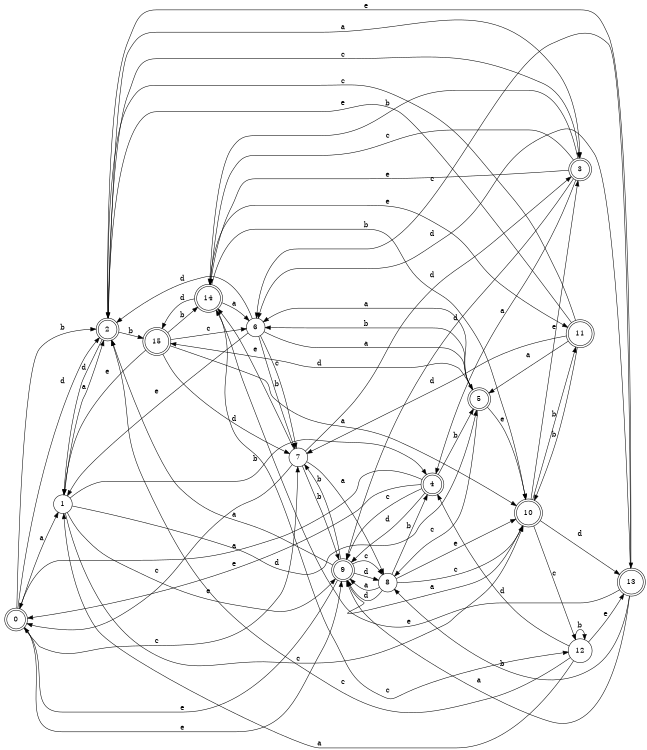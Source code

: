 digraph n13_5 {
__start0 [label="" shape="none"];

rankdir=LR;
size="8,5";

s0 [style="rounded,filled", color="black", fillcolor="white" shape="doublecircle", label="0"];
s1 [style="filled", color="black", fillcolor="white" shape="circle", label="1"];
s2 [style="rounded,filled", color="black", fillcolor="white" shape="doublecircle", label="2"];
s3 [style="rounded,filled", color="black", fillcolor="white" shape="doublecircle", label="3"];
s4 [style="rounded,filled", color="black", fillcolor="white" shape="doublecircle", label="4"];
s5 [style="rounded,filled", color="black", fillcolor="white" shape="doublecircle", label="5"];
s6 [style="filled", color="black", fillcolor="white" shape="circle", label="6"];
s7 [style="filled", color="black", fillcolor="white" shape="circle", label="7"];
s8 [style="filled", color="black", fillcolor="white" shape="circle", label="8"];
s9 [style="rounded,filled", color="black", fillcolor="white" shape="doublecircle", label="9"];
s10 [style="rounded,filled", color="black", fillcolor="white" shape="doublecircle", label="10"];
s11 [style="rounded,filled", color="black", fillcolor="white" shape="doublecircle", label="11"];
s12 [style="filled", color="black", fillcolor="white" shape="circle", label="12"];
s13 [style="rounded,filled", color="black", fillcolor="white" shape="doublecircle", label="13"];
s14 [style="rounded,filled", color="black", fillcolor="white" shape="doublecircle", label="14"];
s15 [style="rounded,filled", color="black", fillcolor="white" shape="doublecircle", label="15"];
s0 -> s1 [label="a"];
s0 -> s2 [label="b"];
s0 -> s7 [label="c"];
s0 -> s2 [label="d"];
s0 -> s9 [label="e"];
s1 -> s2 [label="a"];
s1 -> s4 [label="b"];
s1 -> s10 [label="c"];
s1 -> s5 [label="d"];
s1 -> s9 [label="e"];
s2 -> s3 [label="a"];
s2 -> s15 [label="b"];
s2 -> s3 [label="c"];
s2 -> s1 [label="d"];
s2 -> s13 [label="e"];
s3 -> s4 [label="a"];
s3 -> s14 [label="b"];
s3 -> s14 [label="c"];
s3 -> s9 [label="d"];
s3 -> s14 [label="e"];
s4 -> s0 [label="a"];
s4 -> s5 [label="b"];
s4 -> s9 [label="c"];
s4 -> s9 [label="d"];
s4 -> s0 [label="e"];
s5 -> s6 [label="a"];
s5 -> s6 [label="b"];
s5 -> s8 [label="c"];
s5 -> s15 [label="d"];
s5 -> s10 [label="e"];
s6 -> s5 [label="a"];
s6 -> s7 [label="b"];
s6 -> s7 [label="c"];
s6 -> s2 [label="d"];
s6 -> s1 [label="e"];
s7 -> s8 [label="a"];
s7 -> s9 [label="b"];
s7 -> s0 [label="c"];
s7 -> s3 [label="d"];
s7 -> s14 [label="e"];
s8 -> s9 [label="a"];
s8 -> s4 [label="b"];
s8 -> s10 [label="c"];
s8 -> s9 [label="d"];
s8 -> s10 [label="e"];
s9 -> s2 [label="a"];
s9 -> s7 [label="b"];
s9 -> s8 [label="c"];
s9 -> s8 [label="d"];
s9 -> s0 [label="e"];
s10 -> s9 [label="a"];
s10 -> s11 [label="b"];
s10 -> s12 [label="c"];
s10 -> s13 [label="d"];
s10 -> s3 [label="e"];
s11 -> s5 [label="a"];
s11 -> s10 [label="b"];
s11 -> s2 [label="c"];
s11 -> s7 [label="d"];
s11 -> s2 [label="e"];
s12 -> s1 [label="a"];
s12 -> s12 [label="b"];
s12 -> s2 [label="c"];
s12 -> s4 [label="d"];
s12 -> s13 [label="e"];
s13 -> s9 [label="a"];
s13 -> s8 [label="b"];
s13 -> s6 [label="c"];
s13 -> s6 [label="d"];
s13 -> s14 [label="e"];
s14 -> s6 [label="a"];
s14 -> s10 [label="b"];
s14 -> s12 [label="c"];
s14 -> s15 [label="d"];
s14 -> s11 [label="e"];
s15 -> s10 [label="a"];
s15 -> s14 [label="b"];
s15 -> s6 [label="c"];
s15 -> s7 [label="d"];
s15 -> s1 [label="e"];

}